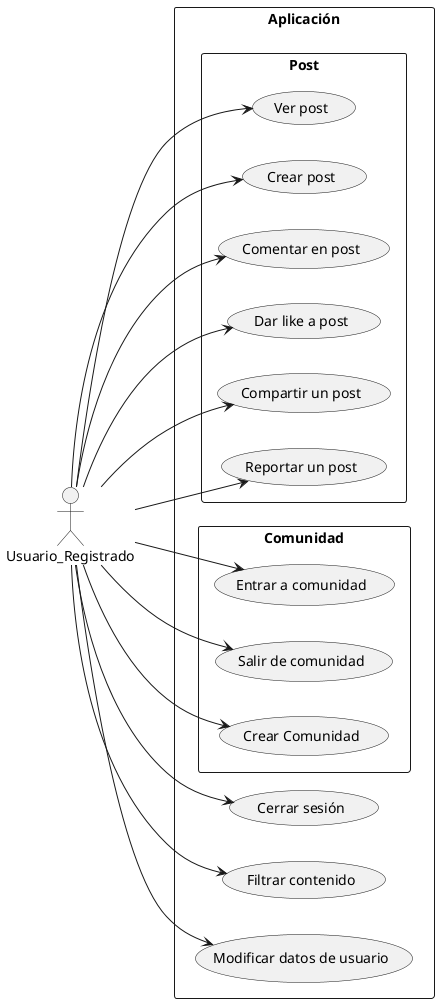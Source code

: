 @startuml
left to right direction
actor Usuario_Registrado

rectangle "Aplicación" {
    usecase "Cerrar sesión" as UC1
    rectangle "Post"{
        usecase "Ver post" as UC2
        usecase "Crear post" as UC3
        usecase "Comentar en post" as UC4
        usecase "Dar like a post" as UC5
        usecase "Compartir un post" as UC6
        usecase "Reportar un post" as UC7
}
    rectangle "Comunidad"{
        usecase "Entrar a comunidad" as UC8
        usecase "Salir de comunidad" as UC9
        usecase "Crear Comunidad" as UC10
}
    usecase "Filtrar contenido" as UC11
    usecase "Modificar datos de usuario" as UC12

}

Usuario_Registrado --> UC1
Usuario_Registrado --> UC2
Usuario_Registrado --> UC3
Usuario_Registrado --> UC4
Usuario_Registrado --> UC5
Usuario_Registrado --> UC6
Usuario_Registrado --> UC7
Usuario_Registrado --> UC8
Usuario_Registrado --> UC9
Usuario_Registrado --> UC10
Usuario_Registrado --> UC11
Usuario_Registrado --> UC12
@enduml
